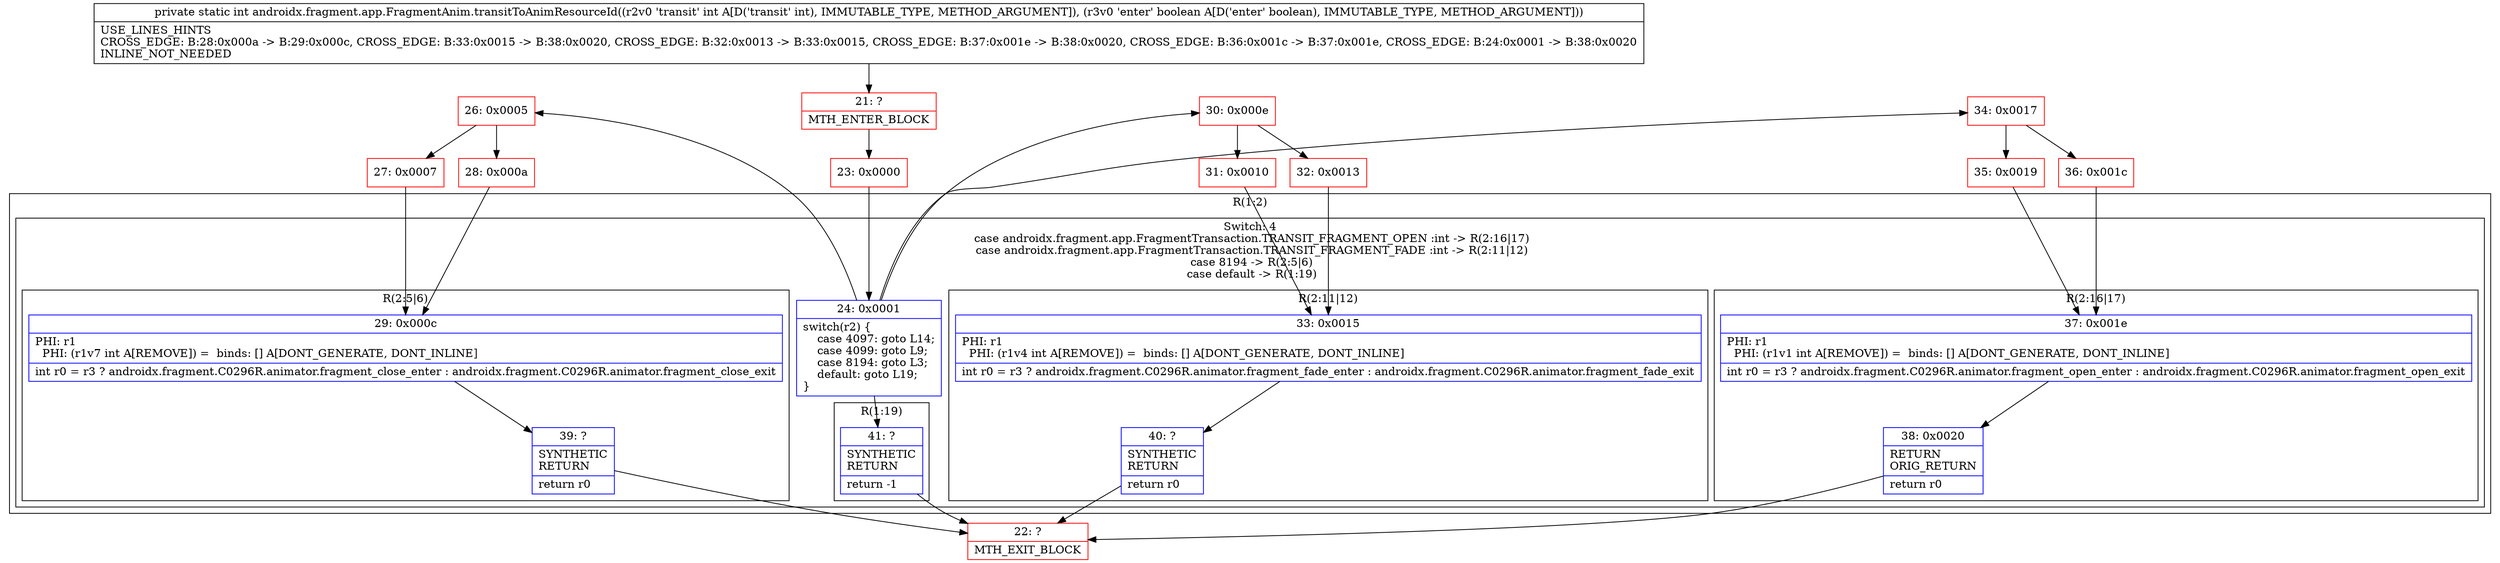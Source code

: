 digraph "CFG forandroidx.fragment.app.FragmentAnim.transitToAnimResourceId(IZ)I" {
subgraph cluster_Region_1692969538 {
label = "R(1:2)";
node [shape=record,color=blue];
subgraph cluster_SwitchRegion_1273394658 {
label = "Switch: 4
 case androidx.fragment.app.FragmentTransaction.TRANSIT_FRAGMENT_OPEN :int -> R(2:16|17)
 case androidx.fragment.app.FragmentTransaction.TRANSIT_FRAGMENT_FADE :int -> R(2:11|12)
 case 8194 -> R(2:5|6)
 case default -> R(1:19)";
node [shape=record,color=blue];
Node_24 [shape=record,label="{24\:\ 0x0001|switch(r2) \{\l    case 4097: goto L14;\l    case 4099: goto L9;\l    case 8194: goto L3;\l    default: goto L19;\l\}\l}"];
subgraph cluster_Region_2146978234 {
label = "R(2:16|17)";
node [shape=record,color=blue];
Node_37 [shape=record,label="{37\:\ 0x001e|PHI: r1 \l  PHI: (r1v1 int A[REMOVE]) =  binds: [] A[DONT_GENERATE, DONT_INLINE]\l|int r0 = r3 ? androidx.fragment.C0296R.animator.fragment_open_enter : androidx.fragment.C0296R.animator.fragment_open_exit\l}"];
Node_38 [shape=record,label="{38\:\ 0x0020|RETURN\lORIG_RETURN\l|return r0\l}"];
}
subgraph cluster_Region_115543175 {
label = "R(2:11|12)";
node [shape=record,color=blue];
Node_33 [shape=record,label="{33\:\ 0x0015|PHI: r1 \l  PHI: (r1v4 int A[REMOVE]) =  binds: [] A[DONT_GENERATE, DONT_INLINE]\l|int r0 = r3 ? androidx.fragment.C0296R.animator.fragment_fade_enter : androidx.fragment.C0296R.animator.fragment_fade_exit\l}"];
Node_40 [shape=record,label="{40\:\ ?|SYNTHETIC\lRETURN\l|return r0\l}"];
}
subgraph cluster_Region_1456324562 {
label = "R(2:5|6)";
node [shape=record,color=blue];
Node_29 [shape=record,label="{29\:\ 0x000c|PHI: r1 \l  PHI: (r1v7 int A[REMOVE]) =  binds: [] A[DONT_GENERATE, DONT_INLINE]\l|int r0 = r3 ? androidx.fragment.C0296R.animator.fragment_close_enter : androidx.fragment.C0296R.animator.fragment_close_exit\l}"];
Node_39 [shape=record,label="{39\:\ ?|SYNTHETIC\lRETURN\l|return r0\l}"];
}
subgraph cluster_Region_2067187593 {
label = "R(1:19)";
node [shape=record,color=blue];
Node_41 [shape=record,label="{41\:\ ?|SYNTHETIC\lRETURN\l|return \-1\l}"];
}
}
}
Node_21 [shape=record,color=red,label="{21\:\ ?|MTH_ENTER_BLOCK\l}"];
Node_23 [shape=record,color=red,label="{23\:\ 0x0000}"];
Node_26 [shape=record,color=red,label="{26\:\ 0x0005}"];
Node_27 [shape=record,color=red,label="{27\:\ 0x0007}"];
Node_22 [shape=record,color=red,label="{22\:\ ?|MTH_EXIT_BLOCK\l}"];
Node_28 [shape=record,color=red,label="{28\:\ 0x000a}"];
Node_30 [shape=record,color=red,label="{30\:\ 0x000e}"];
Node_31 [shape=record,color=red,label="{31\:\ 0x0010}"];
Node_32 [shape=record,color=red,label="{32\:\ 0x0013}"];
Node_34 [shape=record,color=red,label="{34\:\ 0x0017}"];
Node_35 [shape=record,color=red,label="{35\:\ 0x0019}"];
Node_36 [shape=record,color=red,label="{36\:\ 0x001c}"];
MethodNode[shape=record,label="{private static int androidx.fragment.app.FragmentAnim.transitToAnimResourceId((r2v0 'transit' int A[D('transit' int), IMMUTABLE_TYPE, METHOD_ARGUMENT]), (r3v0 'enter' boolean A[D('enter' boolean), IMMUTABLE_TYPE, METHOD_ARGUMENT]))  | USE_LINES_HINTS\lCROSS_EDGE: B:28:0x000a \-\> B:29:0x000c, CROSS_EDGE: B:33:0x0015 \-\> B:38:0x0020, CROSS_EDGE: B:32:0x0013 \-\> B:33:0x0015, CROSS_EDGE: B:37:0x001e \-\> B:38:0x0020, CROSS_EDGE: B:36:0x001c \-\> B:37:0x001e, CROSS_EDGE: B:24:0x0001 \-\> B:38:0x0020\lINLINE_NOT_NEEDED\l}"];
MethodNode -> Node_21;Node_24 -> Node_26;
Node_24 -> Node_30;
Node_24 -> Node_34;
Node_24 -> Node_41;
Node_37 -> Node_38;
Node_38 -> Node_22;
Node_33 -> Node_40;
Node_40 -> Node_22;
Node_29 -> Node_39;
Node_39 -> Node_22;
Node_41 -> Node_22;
Node_21 -> Node_23;
Node_23 -> Node_24;
Node_26 -> Node_27;
Node_26 -> Node_28;
Node_27 -> Node_29;
Node_28 -> Node_29;
Node_30 -> Node_31;
Node_30 -> Node_32;
Node_31 -> Node_33;
Node_32 -> Node_33;
Node_34 -> Node_35;
Node_34 -> Node_36;
Node_35 -> Node_37;
Node_36 -> Node_37;
}

